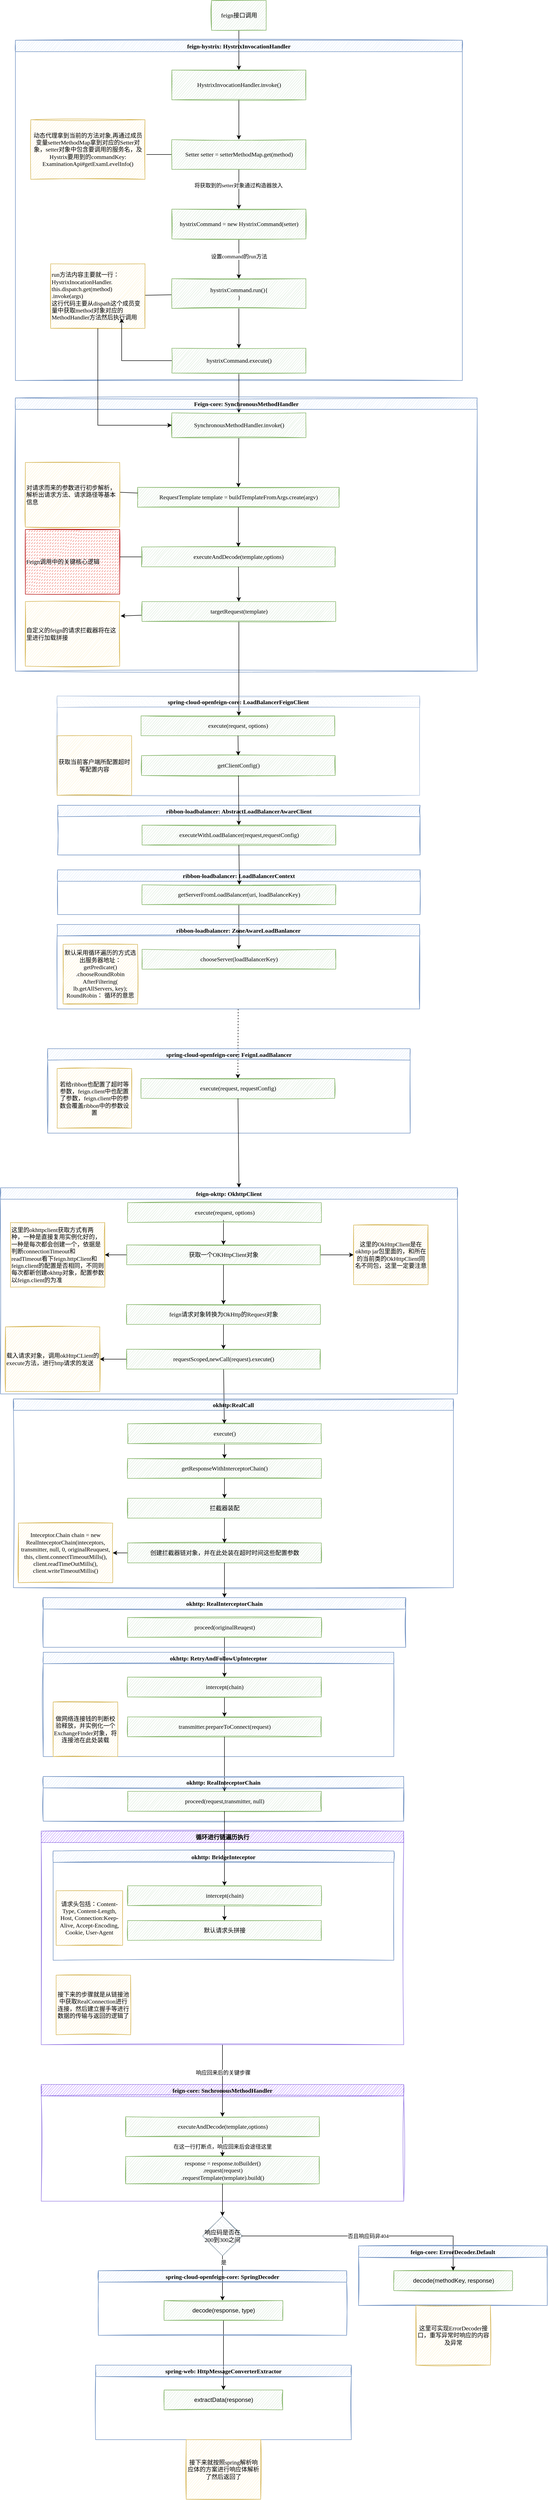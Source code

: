 <mxfile version="17.4.6" type="github">
  <diagram id="WoDHXoN576q5PnCg36Me" name="第 1 页">
    <mxGraphModel dx="1339" dy="604" grid="1" gridSize="10" guides="1" tooltips="1" connect="1" arrows="1" fold="1" page="0" pageScale="1" pageWidth="827" pageHeight="1169" background="none" math="0" shadow="0">
      <root>
        <mxCell id="0" />
        <mxCell id="1" parent="0" />
        <mxCell id="BNzz6FFe_rrqk4d4cfUV-41" value="" style="edgeStyle=none;rounded=0;orthogonalLoop=1;jettySize=auto;html=1;fontFamily=Comic Sans MS;startArrow=none;startFill=0;endArrow=classic;endFill=1;" edge="1" parent="1" source="0K7TBATuOPwZqWg2V9cS-1" target="BNzz6FFe_rrqk4d4cfUV-2">
          <mxGeometry relative="1" as="geometry" />
        </mxCell>
        <mxCell id="0K7TBATuOPwZqWg2V9cS-1" value="&lt;font face=&quot;Comic Sans MS&quot;&gt;feign接口调用&lt;/font&gt;" style="html=1;sketch=1;fillColor=#d5e8d4;strokeColor=#82b366;" parent="1" vertex="1">
          <mxGeometry x="304" y="30" width="110" height="60" as="geometry" />
        </mxCell>
        <mxCell id="BNzz6FFe_rrqk4d4cfUV-11" value="" style="edgeStyle=orthogonalEdgeStyle;rounded=0;orthogonalLoop=1;jettySize=auto;html=1;fontFamily=Comic Sans MS;" edge="1" parent="1" source="BNzz6FFe_rrqk4d4cfUV-2" target="BNzz6FFe_rrqk4d4cfUV-10">
          <mxGeometry relative="1" as="geometry" />
        </mxCell>
        <mxCell id="BNzz6FFe_rrqk4d4cfUV-2" value="&lt;font face=&quot;Comic Sans MS&quot;&gt;HystrixInvocationHandler.invoke()&lt;/font&gt;" style="html=1;sketch=1;fillColor=#d5e8d4;strokeColor=#82b366;" vertex="1" parent="1">
          <mxGeometry x="224" y="170" width="270" height="60" as="geometry" />
        </mxCell>
        <mxCell id="BNzz6FFe_rrqk4d4cfUV-14" style="edgeStyle=orthogonalEdgeStyle;rounded=0;orthogonalLoop=1;jettySize=auto;html=1;exitX=0;exitY=0.5;exitDx=0;exitDy=0;entryX=1.013;entryY=0.583;entryDx=0;entryDy=0;entryPerimeter=0;fontFamily=Comic Sans MS;endArrow=none;endFill=0;" edge="1" parent="1" source="BNzz6FFe_rrqk4d4cfUV-10" target="BNzz6FFe_rrqk4d4cfUV-13">
          <mxGeometry relative="1" as="geometry" />
        </mxCell>
        <mxCell id="BNzz6FFe_rrqk4d4cfUV-16" value="" style="edgeStyle=orthogonalEdgeStyle;rounded=0;orthogonalLoop=1;jettySize=auto;html=1;fontFamily=Comic Sans MS;endArrow=classic;endFill=1;" edge="1" parent="1" source="BNzz6FFe_rrqk4d4cfUV-10" target="BNzz6FFe_rrqk4d4cfUV-15">
          <mxGeometry relative="1" as="geometry" />
        </mxCell>
        <mxCell id="BNzz6FFe_rrqk4d4cfUV-17" value="将获取到的setter对象通过构造器放入" style="edgeLabel;html=1;align=center;verticalAlign=middle;resizable=0;points=[];fontFamily=Comic Sans MS;" vertex="1" connectable="0" parent="BNzz6FFe_rrqk4d4cfUV-16">
          <mxGeometry x="-0.2" y="-1" relative="1" as="geometry">
            <mxPoint as="offset" />
          </mxGeometry>
        </mxCell>
        <mxCell id="BNzz6FFe_rrqk4d4cfUV-10" value="&lt;font face=&quot;Comic Sans MS&quot;&gt;Setter setter = setterMethodMap.get(method)&lt;/font&gt;" style="html=1;sketch=1;fillColor=#d5e8d4;strokeColor=#82b366;" vertex="1" parent="1">
          <mxGeometry x="224" y="310" width="270" height="60" as="geometry" />
        </mxCell>
        <mxCell id="BNzz6FFe_rrqk4d4cfUV-13" value="动态代理拿到当前的方法对象,再通过成员变量setterMethodMap拿到对应的Setter对象，setter对象中包含要调用的服务名，及Hystrix要用到的commandKey: ExaminationApi#getExamLevelInfo()" style="shape=note;whiteSpace=wrap;html=1;backgroundOutline=1;darkOpacity=0.05;fontFamily=Comic Sans MS;size=0;sketch=1;fillColor=#fff2cc;strokeColor=#d6b656;" vertex="1" parent="1">
          <mxGeometry x="-60" y="270" width="230" height="120" as="geometry" />
        </mxCell>
        <mxCell id="BNzz6FFe_rrqk4d4cfUV-19" value="" style="edgeStyle=orthogonalEdgeStyle;rounded=0;orthogonalLoop=1;jettySize=auto;html=1;fontFamily=Comic Sans MS;endArrow=classic;endFill=1;" edge="1" parent="1" source="BNzz6FFe_rrqk4d4cfUV-15" target="BNzz6FFe_rrqk4d4cfUV-18">
          <mxGeometry relative="1" as="geometry" />
        </mxCell>
        <mxCell id="BNzz6FFe_rrqk4d4cfUV-20" value="设置command的run方法" style="edgeLabel;html=1;align=center;verticalAlign=middle;resizable=0;points=[];fontFamily=Comic Sans MS;" vertex="1" connectable="0" parent="BNzz6FFe_rrqk4d4cfUV-19">
          <mxGeometry x="-0.125" relative="1" as="geometry">
            <mxPoint as="offset" />
          </mxGeometry>
        </mxCell>
        <mxCell id="BNzz6FFe_rrqk4d4cfUV-15" value="&lt;font face=&quot;Comic Sans MS&quot;&gt;hystrixCommand = new HystrixCommand(setter)&lt;/font&gt;" style="html=1;sketch=1;fillColor=#d5e8d4;strokeColor=#82b366;" vertex="1" parent="1">
          <mxGeometry x="224" y="450" width="270" height="60" as="geometry" />
        </mxCell>
        <mxCell id="BNzz6FFe_rrqk4d4cfUV-28" value="" style="edgeStyle=none;rounded=0;orthogonalLoop=1;jettySize=auto;html=1;fontFamily=Comic Sans MS;endArrow=none;endFill=0;" edge="1" parent="1" source="BNzz6FFe_rrqk4d4cfUV-18" target="BNzz6FFe_rrqk4d4cfUV-23">
          <mxGeometry relative="1" as="geometry" />
        </mxCell>
        <mxCell id="BNzz6FFe_rrqk4d4cfUV-30" value="" style="edgeStyle=none;rounded=0;orthogonalLoop=1;jettySize=auto;html=1;fontFamily=Comic Sans MS;endArrow=none;endFill=0;" edge="1" parent="1" source="BNzz6FFe_rrqk4d4cfUV-18" target="BNzz6FFe_rrqk4d4cfUV-29">
          <mxGeometry relative="1" as="geometry" />
        </mxCell>
        <mxCell id="BNzz6FFe_rrqk4d4cfUV-18" value="&lt;font face=&quot;Comic Sans MS&quot;&gt;hystrixCommand.run(){&lt;br&gt;}&lt;/font&gt;" style="html=1;sketch=1;fillColor=#d5e8d4;strokeColor=#82b366;" vertex="1" parent="1">
          <mxGeometry x="224" y="590" width="270" height="60" as="geometry" />
        </mxCell>
        <mxCell id="BNzz6FFe_rrqk4d4cfUV-21" value="feign-hystrix: HystrixInvocationHandler" style="swimlane;sketch=1;fontFamily=Comic Sans MS;fillColor=#dae8fc;strokeColor=#6c8ebf;" vertex="1" parent="1">
          <mxGeometry x="-91" y="110" width="900" height="685" as="geometry" />
        </mxCell>
        <mxCell id="BNzz6FFe_rrqk4d4cfUV-23" value="&lt;div&gt;&lt;span&gt;run方法内容主要就一行：&lt;/span&gt;&lt;/div&gt;&lt;div&gt;&lt;span&gt;HystrixInocationHandler.&lt;/span&gt;&lt;/div&gt;&lt;div&gt;&lt;span&gt;this.dispatch.get(method)&lt;/span&gt;&lt;/div&gt;&lt;div&gt;&lt;span&gt;.invoke(args)&lt;br&gt;这行代码主要从dispath这个成员变量中获取method对象对应的MethodHandler方法然后执行调用&lt;/span&gt;&lt;/div&gt;" style="shape=note;whiteSpace=wrap;html=1;backgroundOutline=1;darkOpacity=0.05;fontFamily=Comic Sans MS;size=0;sketch=1;fillColor=#fff2cc;strokeColor=#d6b656;align=left;" vertex="1" parent="BNzz6FFe_rrqk4d4cfUV-21">
          <mxGeometry x="71" y="450" width="190" height="130" as="geometry" />
        </mxCell>
        <mxCell id="BNzz6FFe_rrqk4d4cfUV-32" value="" style="edgeStyle=none;rounded=0;orthogonalLoop=1;jettySize=auto;html=1;fontFamily=Comic Sans MS;endArrow=classic;endFill=1;" edge="1" parent="1" source="BNzz6FFe_rrqk4d4cfUV-29" target="BNzz6FFe_rrqk4d4cfUV-31">
          <mxGeometry relative="1" as="geometry" />
        </mxCell>
        <mxCell id="BNzz6FFe_rrqk4d4cfUV-39" value="" style="edgeStyle=none;rounded=0;orthogonalLoop=1;jettySize=auto;html=1;fontFamily=Comic Sans MS;endArrow=none;endFill=0;startArrow=classic;startFill=1;" edge="1" parent="1" source="BNzz6FFe_rrqk4d4cfUV-29" target="BNzz6FFe_rrqk4d4cfUV-18">
          <mxGeometry relative="1" as="geometry" />
        </mxCell>
        <mxCell id="BNzz6FFe_rrqk4d4cfUV-44" style="edgeStyle=none;rounded=0;orthogonalLoop=1;jettySize=auto;html=1;fontFamily=Comic Sans MS;startArrow=none;startFill=0;endArrow=classic;endFill=1;" edge="1" parent="1" source="BNzz6FFe_rrqk4d4cfUV-29">
          <mxGeometry relative="1" as="geometry">
            <mxPoint x="123" y="670" as="targetPoint" />
            <Array as="points">
              <mxPoint x="123" y="755" />
            </Array>
          </mxGeometry>
        </mxCell>
        <mxCell id="BNzz6FFe_rrqk4d4cfUV-29" value="&lt;font face=&quot;Comic Sans MS&quot;&gt;hystrixCommand.execute()&lt;/font&gt;" style="html=1;sketch=1;fillColor=#d5e8d4;strokeColor=#82b366;" vertex="1" parent="1">
          <mxGeometry x="224" y="730" width="270" height="50" as="geometry" />
        </mxCell>
        <mxCell id="BNzz6FFe_rrqk4d4cfUV-46" value="" style="edgeStyle=none;rounded=0;orthogonalLoop=1;jettySize=auto;html=1;fontFamily=Comic Sans MS;startArrow=none;startFill=0;endArrow=classic;endFill=1;" edge="1" parent="1" source="BNzz6FFe_rrqk4d4cfUV-31" target="BNzz6FFe_rrqk4d4cfUV-45">
          <mxGeometry relative="1" as="geometry" />
        </mxCell>
        <mxCell id="BNzz6FFe_rrqk4d4cfUV-31" value="&lt;font face=&quot;Comic Sans MS&quot;&gt;SynchronousMethodHandler.invoke()&lt;/font&gt;" style="html=1;sketch=1;fillColor=#d5e8d4;strokeColor=#82b366;" vertex="1" parent="1">
          <mxGeometry x="224" y="860" width="270" height="50" as="geometry" />
        </mxCell>
        <mxCell id="BNzz6FFe_rrqk4d4cfUV-38" value="Feign-core: SynchronousMethodHandler" style="swimlane;sketch=1;fontFamily=Comic Sans MS;fillColor=#dae8fc;strokeColor=#6c8ebf;" vertex="1" parent="1">
          <mxGeometry x="-91" y="830" width="930" height="550" as="geometry" />
        </mxCell>
        <mxCell id="BNzz6FFe_rrqk4d4cfUV-45" value="&lt;font face=&quot;Comic Sans MS&quot;&gt;RequestTemplate template = buildTemplateFromArgs.create(argv)&lt;/font&gt;" style="html=1;sketch=1;fillColor=#d5e8d4;strokeColor=#82b366;" vertex="1" parent="BNzz6FFe_rrqk4d4cfUV-38">
          <mxGeometry x="246" y="180" width="406" height="40" as="geometry" />
        </mxCell>
        <mxCell id="BNzz6FFe_rrqk4d4cfUV-48" value="对请求而来的参数进行初步解析，解析出请求方法、请求路径等基本信息" style="shape=note;whiteSpace=wrap;html=1;backgroundOutline=1;darkOpacity=0.05;fontFamily=Comic Sans MS;size=0;sketch=1;fillColor=#fff2cc;strokeColor=#d6b656;align=left;" vertex="1" parent="BNzz6FFe_rrqk4d4cfUV-38">
          <mxGeometry x="20" y="130" width="190" height="130" as="geometry" />
        </mxCell>
        <mxCell id="BNzz6FFe_rrqk4d4cfUV-51" value="&lt;font color=&quot;#000000&quot;&gt;Feign调用中的关键核心逻辑&lt;/font&gt;" style="shape=note;whiteSpace=wrap;html=1;backgroundOutline=1;darkOpacity=0.05;fontFamily=Comic Sans MS;size=0;sketch=1;fillColor=#e51400;strokeColor=#B20000;align=left;fontColor=#ffffff;gradientColor=none;fillStyle=dashed;" vertex="1" parent="BNzz6FFe_rrqk4d4cfUV-38">
          <mxGeometry x="20" y="265" width="190" height="130" as="geometry" />
        </mxCell>
        <mxCell id="BNzz6FFe_rrqk4d4cfUV-52" style="edgeStyle=none;rounded=0;orthogonalLoop=1;jettySize=auto;html=1;fontFamily=Comic Sans MS;startArrow=none;startFill=0;endArrow=none;endFill=0;" edge="1" parent="BNzz6FFe_rrqk4d4cfUV-38" source="BNzz6FFe_rrqk4d4cfUV-49">
          <mxGeometry relative="1" as="geometry">
            <mxPoint x="210" y="320" as="targetPoint" />
          </mxGeometry>
        </mxCell>
        <mxCell id="BNzz6FFe_rrqk4d4cfUV-49" value="&lt;font face=&quot;Comic Sans MS&quot;&gt;executeAndDecode(template,options)&lt;/font&gt;" style="html=1;sketch=1;fillColor=#d5e8d4;strokeColor=#82b366;" vertex="1" parent="BNzz6FFe_rrqk4d4cfUV-38">
          <mxGeometry x="254" y="300" width="390" height="40" as="geometry" />
        </mxCell>
        <mxCell id="BNzz6FFe_rrqk4d4cfUV-50" value="" style="edgeStyle=none;rounded=0;orthogonalLoop=1;jettySize=auto;html=1;fontFamily=Comic Sans MS;startArrow=none;startFill=0;endArrow=classic;endFill=1;" edge="1" parent="BNzz6FFe_rrqk4d4cfUV-38" source="BNzz6FFe_rrqk4d4cfUV-45" target="BNzz6FFe_rrqk4d4cfUV-49">
          <mxGeometry relative="1" as="geometry" />
        </mxCell>
        <mxCell id="BNzz6FFe_rrqk4d4cfUV-55" value="自定义的feign的请求拦截器将在这里进行加载拼接" style="shape=note;whiteSpace=wrap;html=1;backgroundOutline=1;darkOpacity=0.05;fontFamily=Comic Sans MS;size=0;sketch=1;fillColor=#fff2cc;strokeColor=#d6b656;align=left;" vertex="1" parent="BNzz6FFe_rrqk4d4cfUV-38">
          <mxGeometry x="20" y="410" width="190" height="130" as="geometry" />
        </mxCell>
        <mxCell id="BNzz6FFe_rrqk4d4cfUV-43" style="edgeStyle=none;rounded=0;orthogonalLoop=1;jettySize=auto;html=1;fontFamily=Comic Sans MS;startArrow=none;startFill=0;endArrow=classic;endFill=1;entryX=0;entryY=0.5;entryDx=0;entryDy=0;exitX=0.5;exitY=1;exitDx=0;exitDy=0;exitPerimeter=0;" edge="1" parent="1" source="BNzz6FFe_rrqk4d4cfUV-23" target="BNzz6FFe_rrqk4d4cfUV-31">
          <mxGeometry relative="1" as="geometry">
            <mxPoint x="70" y="900" as="targetPoint" />
            <mxPoint x="75" y="715" as="sourcePoint" />
            <Array as="points">
              <mxPoint x="75" y="885" />
            </Array>
          </mxGeometry>
        </mxCell>
        <mxCell id="BNzz6FFe_rrqk4d4cfUV-47" style="edgeStyle=none;rounded=0;orthogonalLoop=1;jettySize=auto;html=1;fontFamily=Comic Sans MS;startArrow=none;startFill=0;endArrow=none;endFill=0;" edge="1" parent="1" source="BNzz6FFe_rrqk4d4cfUV-45">
          <mxGeometry relative="1" as="geometry">
            <mxPoint x="120" y="1020" as="targetPoint" />
          </mxGeometry>
        </mxCell>
        <mxCell id="BNzz6FFe_rrqk4d4cfUV-56" style="edgeStyle=none;rounded=0;orthogonalLoop=1;jettySize=auto;html=1;entryX=1.011;entryY=0.223;entryDx=0;entryDy=0;entryPerimeter=0;fontFamily=Comic Sans MS;fontColor=#000000;startArrow=none;startFill=0;endArrow=classic;endFill=1;" edge="1" parent="1" source="BNzz6FFe_rrqk4d4cfUV-53" target="BNzz6FFe_rrqk4d4cfUV-55">
          <mxGeometry relative="1" as="geometry" />
        </mxCell>
        <mxCell id="BNzz6FFe_rrqk4d4cfUV-106" style="edgeStyle=none;rounded=0;orthogonalLoop=1;jettySize=auto;html=1;fontFamily=Comic Sans MS;fontColor=#000000;startArrow=none;startFill=0;endArrow=classic;endFill=1;" edge="1" parent="1" source="BNzz6FFe_rrqk4d4cfUV-53">
          <mxGeometry relative="1" as="geometry">
            <mxPoint x="359" y="1470" as="targetPoint" />
          </mxGeometry>
        </mxCell>
        <mxCell id="BNzz6FFe_rrqk4d4cfUV-53" value="&lt;font face=&quot;Comic Sans MS&quot;&gt;targetRequest(template)&lt;/font&gt;" style="html=1;sketch=1;fillColor=#d5e8d4;strokeColor=#82b366;" vertex="1" parent="1">
          <mxGeometry x="164" y="1240" width="390" height="40" as="geometry" />
        </mxCell>
        <mxCell id="BNzz6FFe_rrqk4d4cfUV-54" value="" style="edgeStyle=none;rounded=0;orthogonalLoop=1;jettySize=auto;html=1;fontFamily=Comic Sans MS;fontColor=#000000;startArrow=none;startFill=0;endArrow=classic;endFill=1;" edge="1" parent="1" source="BNzz6FFe_rrqk4d4cfUV-49" target="BNzz6FFe_rrqk4d4cfUV-53">
          <mxGeometry relative="1" as="geometry" />
        </mxCell>
        <mxCell id="BNzz6FFe_rrqk4d4cfUV-73" value="" style="edgeStyle=none;rounded=0;orthogonalLoop=1;jettySize=auto;html=1;fontFamily=Comic Sans MS;fontColor=#000000;startArrow=none;startFill=0;endArrow=classic;endFill=1;" edge="1" parent="1" source="BNzz6FFe_rrqk4d4cfUV-69" target="BNzz6FFe_rrqk4d4cfUV-72">
          <mxGeometry relative="1" as="geometry" />
        </mxCell>
        <mxCell id="BNzz6FFe_rrqk4d4cfUV-69" value="&lt;font face=&quot;Comic Sans MS&quot;&gt;execute()&lt;/font&gt;" style="html=1;sketch=1;fillColor=#d5e8d4;strokeColor=#82b366;" vertex="1" parent="1">
          <mxGeometry x="135" y="2895" width="390" height="40" as="geometry" />
        </mxCell>
        <mxCell id="BNzz6FFe_rrqk4d4cfUV-70" value="" style="edgeStyle=none;rounded=0;orthogonalLoop=1;jettySize=auto;html=1;fontFamily=Comic Sans MS;fontColor=#000000;startArrow=none;startFill=0;endArrow=classic;endFill=1;" edge="1" parent="1" source="BNzz6FFe_rrqk4d4cfUV-65" target="BNzz6FFe_rrqk4d4cfUV-69">
          <mxGeometry relative="1" as="geometry" />
        </mxCell>
        <mxCell id="BNzz6FFe_rrqk4d4cfUV-71" value="okhttp:RealCall" style="swimlane;sketch=1;fontFamily=Comic Sans MS;fillColor=#dae8fc;strokeColor=#6c8ebf;" vertex="1" parent="1">
          <mxGeometry x="-95" y="2845" width="886" height="380" as="geometry" />
        </mxCell>
        <mxCell id="BNzz6FFe_rrqk4d4cfUV-72" value="&lt;font face=&quot;Comic Sans MS&quot;&gt;getResponseWithInterceptorChain()&lt;/font&gt;" style="html=1;sketch=1;fillColor=#d5e8d4;strokeColor=#82b366;" vertex="1" parent="BNzz6FFe_rrqk4d4cfUV-71">
          <mxGeometry x="230" y="120" width="390" height="40" as="geometry" />
        </mxCell>
        <mxCell id="BNzz6FFe_rrqk4d4cfUV-74" value="&lt;font face=&quot;Comic Sans MS&quot;&gt;拦截器装配&lt;/font&gt;" style="html=1;sketch=1;fillColor=#d5e8d4;strokeColor=#82b366;" vertex="1" parent="BNzz6FFe_rrqk4d4cfUV-71">
          <mxGeometry x="230" y="200" width="390" height="40" as="geometry" />
        </mxCell>
        <mxCell id="BNzz6FFe_rrqk4d4cfUV-75" value="" style="edgeStyle=none;rounded=0;orthogonalLoop=1;jettySize=auto;html=1;fontFamily=Comic Sans MS;fontColor=#000000;startArrow=none;startFill=0;endArrow=classic;endFill=1;" edge="1" parent="BNzz6FFe_rrqk4d4cfUV-71" source="BNzz6FFe_rrqk4d4cfUV-72" target="BNzz6FFe_rrqk4d4cfUV-74">
          <mxGeometry relative="1" as="geometry" />
        </mxCell>
        <mxCell id="BNzz6FFe_rrqk4d4cfUV-79" style="edgeStyle=none;rounded=0;orthogonalLoop=1;jettySize=auto;html=1;fontFamily=Comic Sans MS;fontColor=#000000;startArrow=none;startFill=0;endArrow=classic;endFill=1;" edge="1" parent="BNzz6FFe_rrqk4d4cfUV-71" source="BNzz6FFe_rrqk4d4cfUV-76" target="BNzz6FFe_rrqk4d4cfUV-78">
          <mxGeometry relative="1" as="geometry" />
        </mxCell>
        <mxCell id="BNzz6FFe_rrqk4d4cfUV-76" value="&lt;font face=&quot;Comic Sans MS&quot;&gt;创建拦截器链对象，并在此处装在超时时间这些配置参数&lt;/font&gt;" style="html=1;sketch=1;fillColor=#d5e8d4;strokeColor=#82b366;" vertex="1" parent="BNzz6FFe_rrqk4d4cfUV-71">
          <mxGeometry x="230" y="290" width="390" height="40" as="geometry" />
        </mxCell>
        <mxCell id="BNzz6FFe_rrqk4d4cfUV-77" value="" style="edgeStyle=none;rounded=0;orthogonalLoop=1;jettySize=auto;html=1;fontFamily=Comic Sans MS;fontColor=#000000;startArrow=none;startFill=0;endArrow=classic;endFill=1;" edge="1" parent="BNzz6FFe_rrqk4d4cfUV-71" source="BNzz6FFe_rrqk4d4cfUV-74" target="BNzz6FFe_rrqk4d4cfUV-76">
          <mxGeometry relative="1" as="geometry" />
        </mxCell>
        <mxCell id="BNzz6FFe_rrqk4d4cfUV-78" value="Inteceptor.Chain chain = new RealInteceptorChain(inteceptors, transmitter, null, 0, originalReuquest, this, client.connectTimeoutMills(), client.readTimeOutMills(), client.writeTimeoutMillis()" style="shape=note;whiteSpace=wrap;html=1;backgroundOutline=1;darkOpacity=0.05;fontFamily=Comic Sans MS;size=0;sketch=1;fillColor=#fff2cc;strokeColor=#d6b656;" vertex="1" parent="BNzz6FFe_rrqk4d4cfUV-71">
          <mxGeometry x="10" y="250" width="190" height="120" as="geometry" />
        </mxCell>
        <mxCell id="BNzz6FFe_rrqk4d4cfUV-87" value="" style="edgeStyle=none;rounded=0;orthogonalLoop=1;jettySize=auto;html=1;fontFamily=Comic Sans MS;fontColor=#000000;startArrow=none;startFill=0;endArrow=classic;endFill=1;" edge="1" parent="1" source="BNzz6FFe_rrqk4d4cfUV-82" target="BNzz6FFe_rrqk4d4cfUV-86">
          <mxGeometry relative="1" as="geometry" />
        </mxCell>
        <mxCell id="BNzz6FFe_rrqk4d4cfUV-82" value="&lt;font face=&quot;Comic Sans MS&quot;&gt;proceed(originalReuqest)&lt;/font&gt;" style="html=1;sketch=1;fillColor=#d5e8d4;strokeColor=#82b366;" vertex="1" parent="1">
          <mxGeometry x="135" y="3285" width="390" height="40" as="geometry" />
        </mxCell>
        <mxCell id="BNzz6FFe_rrqk4d4cfUV-84" value="okhttp: RealInterceptorChain" style="swimlane;sketch=1;fontFamily=Comic Sans MS;fillColor=#dae8fc;strokeColor=#6c8ebf;" vertex="1" parent="1">
          <mxGeometry x="-35" y="3245" width="730" height="100" as="geometry" />
        </mxCell>
        <mxCell id="BNzz6FFe_rrqk4d4cfUV-88" value="okhttp: RetryAndFollowUpInteceptor" style="swimlane;sketch=1;fontFamily=Comic Sans MS;fillColor=#dae8fc;strokeColor=#6c8ebf;" vertex="1" parent="1">
          <mxGeometry x="-35" y="3355" width="706" height="210" as="geometry" />
        </mxCell>
        <mxCell id="BNzz6FFe_rrqk4d4cfUV-89" value="&lt;font face=&quot;Comic Sans MS&quot;&gt;transmitter.prepareToConnect(request)&lt;/font&gt;" style="html=1;sketch=1;fillColor=#d5e8d4;strokeColor=#82b366;" vertex="1" parent="BNzz6FFe_rrqk4d4cfUV-88">
          <mxGeometry x="170" y="130" width="390" height="40" as="geometry" />
        </mxCell>
        <mxCell id="BNzz6FFe_rrqk4d4cfUV-91" value="做网络连接钱的判断校验释放，并实例化一个ExchangeFinder对象，将连接池在此处装载" style="shape=note;whiteSpace=wrap;html=1;backgroundOutline=1;darkOpacity=0.05;fontFamily=Comic Sans MS;size=0;sketch=1;fillColor=#fff2cc;strokeColor=#d6b656;" vertex="1" parent="BNzz6FFe_rrqk4d4cfUV-88">
          <mxGeometry x="20" y="100" width="130" height="110" as="geometry" />
        </mxCell>
        <mxCell id="BNzz6FFe_rrqk4d4cfUV-92" value="&lt;font face=&quot;Comic Sans MS&quot;&gt;proceed(request,transmitter, null)&lt;/font&gt;" style="html=1;sketch=1;fillColor=#d5e8d4;strokeColor=#82b366;" vertex="1" parent="BNzz6FFe_rrqk4d4cfUV-88">
          <mxGeometry x="170" y="280" width="390" height="40" as="geometry" />
        </mxCell>
        <mxCell id="BNzz6FFe_rrqk4d4cfUV-93" value="" style="edgeStyle=none;rounded=0;orthogonalLoop=1;jettySize=auto;html=1;fontFamily=Comic Sans MS;fontColor=#000000;startArrow=none;startFill=0;endArrow=classic;endFill=1;" edge="1" parent="BNzz6FFe_rrqk4d4cfUV-88" source="BNzz6FFe_rrqk4d4cfUV-89" target="BNzz6FFe_rrqk4d4cfUV-92">
          <mxGeometry relative="1" as="geometry" />
        </mxCell>
        <mxCell id="BNzz6FFe_rrqk4d4cfUV-90" value="" style="edgeStyle=none;rounded=0;orthogonalLoop=1;jettySize=auto;html=1;fontFamily=Comic Sans MS;fontColor=#000000;startArrow=none;startFill=0;endArrow=classic;endFill=1;" edge="1" parent="1" source="BNzz6FFe_rrqk4d4cfUV-86" target="BNzz6FFe_rrqk4d4cfUV-89">
          <mxGeometry relative="1" as="geometry" />
        </mxCell>
        <mxCell id="BNzz6FFe_rrqk4d4cfUV-86" value="&lt;font face=&quot;Comic Sans MS&quot;&gt;intercept(chain)&lt;/font&gt;" style="html=1;sketch=1;fillColor=#d5e8d4;strokeColor=#82b366;" vertex="1" parent="1">
          <mxGeometry x="135" y="3405" width="390" height="40" as="geometry" />
        </mxCell>
        <mxCell id="BNzz6FFe_rrqk4d4cfUV-94" value="okhttp: RealInteceptorChain" style="swimlane;sketch=1;fontFamily=Comic Sans MS;fillColor=#dae8fc;strokeColor=#6c8ebf;" vertex="1" parent="1">
          <mxGeometry x="-35" y="3605" width="726" height="90" as="geometry" />
        </mxCell>
        <mxCell id="BNzz6FFe_rrqk4d4cfUV-96" value="" style="edgeStyle=none;rounded=0;orthogonalLoop=1;jettySize=auto;html=1;fontFamily=Comic Sans MS;fontColor=#000000;startArrow=none;startFill=0;endArrow=classic;endFill=1;" edge="1" parent="1" source="BNzz6FFe_rrqk4d4cfUV-92" target="BNzz6FFe_rrqk4d4cfUV-95">
          <mxGeometry relative="1" as="geometry" />
        </mxCell>
        <mxCell id="BNzz6FFe_rrqk4d4cfUV-97" value="okhttp: BridgeInteceptor" style="swimlane;sketch=1;fontFamily=Comic Sans MS;fillColor=#dae8fc;strokeColor=#6c8ebf;" vertex="1" parent="1">
          <mxGeometry x="-15" y="3755" width="686" height="220" as="geometry" />
        </mxCell>
        <mxCell id="BNzz6FFe_rrqk4d4cfUV-98" value="&lt;font face=&quot;Comic Sans MS&quot;&gt;默认请求头拼接&lt;/font&gt;" style="html=1;sketch=1;fillColor=#d5e8d4;strokeColor=#82b366;" vertex="1" parent="BNzz6FFe_rrqk4d4cfUV-97">
          <mxGeometry x="150" y="140" width="390" height="40" as="geometry" />
        </mxCell>
        <mxCell id="BNzz6FFe_rrqk4d4cfUV-100" value="请求头包括：Content-Type, Content-Length, Host, Connection:Keep-Alive, Accept-Encoding, Cookie, User-Agent" style="shape=note;whiteSpace=wrap;html=1;backgroundOutline=1;darkOpacity=0.05;fontFamily=Comic Sans MS;size=0;sketch=1;fillColor=#fff2cc;strokeColor=#d6b656;" vertex="1" parent="BNzz6FFe_rrqk4d4cfUV-97">
          <mxGeometry x="6" y="80" width="134" height="110" as="geometry" />
        </mxCell>
        <mxCell id="BNzz6FFe_rrqk4d4cfUV-95" value="&lt;font face=&quot;Comic Sans MS&quot;&gt;intercept(chain)&lt;/font&gt;" style="html=1;sketch=1;fillColor=#d5e8d4;strokeColor=#82b366;" vertex="1" parent="BNzz6FFe_rrqk4d4cfUV-97">
          <mxGeometry x="150" y="70" width="390" height="40" as="geometry" />
        </mxCell>
        <mxCell id="BNzz6FFe_rrqk4d4cfUV-99" value="" style="edgeStyle=none;rounded=0;orthogonalLoop=1;jettySize=auto;html=1;fontFamily=Comic Sans MS;fontColor=#000000;startArrow=none;startFill=0;endArrow=classic;endFill=1;" edge="1" parent="BNzz6FFe_rrqk4d4cfUV-97" source="BNzz6FFe_rrqk4d4cfUV-95" target="BNzz6FFe_rrqk4d4cfUV-98">
          <mxGeometry relative="1" as="geometry" />
        </mxCell>
        <mxCell id="BNzz6FFe_rrqk4d4cfUV-134" value="" style="edgeStyle=none;rounded=0;orthogonalLoop=1;jettySize=auto;html=1;fontFamily=Comic Sans MS;fontColor=#000000;startArrow=none;startFill=0;endArrow=classic;endFill=1;entryX=0.5;entryY=0;entryDx=0;entryDy=0;" edge="1" parent="1" source="BNzz6FFe_rrqk4d4cfUV-101" target="BNzz6FFe_rrqk4d4cfUV-136">
          <mxGeometry relative="1" as="geometry" />
        </mxCell>
        <mxCell id="BNzz6FFe_rrqk4d4cfUV-135" value="响应回来后的关键步骤" style="edgeLabel;html=1;align=center;verticalAlign=middle;resizable=0;points=[];fontFamily=Comic Sans MS;fontColor=#000000;" vertex="1" connectable="0" parent="BNzz6FFe_rrqk4d4cfUV-134">
          <mxGeometry x="-0.237" y="1" relative="1" as="geometry">
            <mxPoint as="offset" />
          </mxGeometry>
        </mxCell>
        <mxCell id="BNzz6FFe_rrqk4d4cfUV-101" value="循环进行链遍历执行" style="swimlane;sketch=1;fontFamily=Comic Sans MS;fillColor=#6a00ff;strokeColor=#3700CC;fontColor=#000000;opacity=50;" vertex="1" parent="1">
          <mxGeometry x="-39" y="3715" width="730" height="430" as="geometry" />
        </mxCell>
        <mxCell id="BNzz6FFe_rrqk4d4cfUV-102" value="接下来的步骤就是从链接池中获取RealConnection进行连接，然后建立握手等进行数据的传输与返回的逻辑了" style="shape=note;whiteSpace=wrap;html=1;backgroundOutline=1;darkOpacity=0.05;fontFamily=Comic Sans MS;size=0;sketch=1;fillColor=#fff2cc;strokeColor=#d6b656;" vertex="1" parent="BNzz6FFe_rrqk4d4cfUV-101">
          <mxGeometry x="30" y="290" width="150" height="120" as="geometry" />
        </mxCell>
        <mxCell id="BNzz6FFe_rrqk4d4cfUV-104" style="edgeStyle=none;rounded=0;orthogonalLoop=1;jettySize=auto;html=1;exitX=0.5;exitY=1;exitDx=0;exitDy=0;entryX=0.5;entryY=0;entryDx=0;entryDy=0;fontFamily=Comic Sans MS;fontColor=#000000;startArrow=none;startFill=0;endArrow=classic;endFill=1;" edge="1" parent="1" source="BNzz6FFe_rrqk4d4cfUV-76" target="BNzz6FFe_rrqk4d4cfUV-84">
          <mxGeometry relative="1" as="geometry" />
        </mxCell>
        <mxCell id="BNzz6FFe_rrqk4d4cfUV-62" style="edgeStyle=none;rounded=0;orthogonalLoop=1;jettySize=auto;html=1;entryX=0;entryY=0;entryDx=190;entryDy=65;entryPerimeter=0;fontFamily=Comic Sans MS;fontColor=#000000;startArrow=none;startFill=0;endArrow=classic;endFill=1;" edge="1" parent="1" source="BNzz6FFe_rrqk4d4cfUV-59" target="BNzz6FFe_rrqk4d4cfUV-61">
          <mxGeometry relative="1" as="geometry" />
        </mxCell>
        <mxCell id="BNzz6FFe_rrqk4d4cfUV-131" style="edgeStyle=none;rounded=0;orthogonalLoop=1;jettySize=auto;html=1;exitX=1;exitY=0.5;exitDx=0;exitDy=0;entryX=0;entryY=0.5;entryDx=0;entryDy=0;entryPerimeter=0;fontFamily=Comic Sans MS;fontColor=#000000;startArrow=none;startFill=0;endArrow=classic;endFill=1;" edge="1" parent="1" source="BNzz6FFe_rrqk4d4cfUV-59" target="BNzz6FFe_rrqk4d4cfUV-130">
          <mxGeometry relative="1" as="geometry" />
        </mxCell>
        <mxCell id="BNzz6FFe_rrqk4d4cfUV-59" value="&lt;font face=&quot;Comic Sans MS&quot;&gt;获取一个OKHttpClient对象&lt;/font&gt;" style="html=1;sketch=1;fillColor=#d5e8d4;strokeColor=#82b366;" vertex="1" parent="1">
          <mxGeometry x="133" y="2535" width="390" height="40" as="geometry" />
        </mxCell>
        <mxCell id="BNzz6FFe_rrqk4d4cfUV-60" value="" style="edgeStyle=none;rounded=0;orthogonalLoop=1;jettySize=auto;html=1;fontFamily=Comic Sans MS;fontColor=#000000;startArrow=none;startFill=0;endArrow=classic;endFill=1;" edge="1" parent="1" target="BNzz6FFe_rrqk4d4cfUV-59">
          <mxGeometry relative="1" as="geometry">
            <mxPoint x="328" y="2485" as="sourcePoint" />
          </mxGeometry>
        </mxCell>
        <mxCell id="BNzz6FFe_rrqk4d4cfUV-61" value="这里的okhttpclient获取方式有两种，一种是直接复用实例化好的，一种是每次都会创建一个，依据是判断connectionTimeout和readTimeout看下feign.httpClient和feign.client的配置是否相同，不同则每次都新创建okhttp对象，配置参数以feign.client的为准" style="shape=note;whiteSpace=wrap;html=1;backgroundOutline=1;darkOpacity=0.05;fontFamily=Comic Sans MS;size=0;sketch=1;fillColor=#fff2cc;strokeColor=#d6b656;align=left;" vertex="1" parent="1">
          <mxGeometry x="-101" y="2490" width="190" height="130" as="geometry" />
        </mxCell>
        <mxCell id="BNzz6FFe_rrqk4d4cfUV-68" style="edgeStyle=none;rounded=0;orthogonalLoop=1;jettySize=auto;html=1;entryX=0;entryY=0;entryDx=190;entryDy=65;entryPerimeter=0;fontFamily=Comic Sans MS;fontColor=#000000;startArrow=none;startFill=0;endArrow=classic;endFill=1;" edge="1" parent="1" source="BNzz6FFe_rrqk4d4cfUV-65" target="BNzz6FFe_rrqk4d4cfUV-67">
          <mxGeometry relative="1" as="geometry" />
        </mxCell>
        <mxCell id="BNzz6FFe_rrqk4d4cfUV-65" value="&lt;font face=&quot;Comic Sans MS&quot;&gt;requestScoped,newCall(request).execute()&lt;/font&gt;" style="html=1;sketch=1;fillColor=#d5e8d4;strokeColor=#82b366;" vertex="1" parent="1">
          <mxGeometry x="133" y="2745" width="390" height="40" as="geometry" />
        </mxCell>
        <mxCell id="BNzz6FFe_rrqk4d4cfUV-67" value="载入请求对象，调用okHttpCLient的execute方法，进行http请求的发送" style="shape=note;whiteSpace=wrap;html=1;backgroundOutline=1;darkOpacity=0.05;fontFamily=Comic Sans MS;size=0;sketch=1;fillColor=#fff2cc;strokeColor=#d6b656;align=left;" vertex="1" parent="1">
          <mxGeometry x="-111" y="2700" width="190" height="130" as="geometry" />
        </mxCell>
        <mxCell id="BNzz6FFe_rrqk4d4cfUV-66" value="" style="edgeStyle=none;rounded=0;orthogonalLoop=1;jettySize=auto;html=1;fontFamily=Comic Sans MS;fontColor=#000000;startArrow=none;startFill=0;endArrow=classic;endFill=1;" edge="1" parent="1" source="BNzz6FFe_rrqk4d4cfUV-63" target="BNzz6FFe_rrqk4d4cfUV-65">
          <mxGeometry relative="1" as="geometry" />
        </mxCell>
        <mxCell id="BNzz6FFe_rrqk4d4cfUV-63" value="&lt;font face=&quot;Comic Sans MS&quot;&gt;feign请求对象转换为OkHttp的Request对象&lt;/font&gt;" style="html=1;sketch=1;fillColor=#d5e8d4;strokeColor=#82b366;" vertex="1" parent="1">
          <mxGeometry x="133" y="2655" width="390" height="40" as="geometry" />
        </mxCell>
        <mxCell id="BNzz6FFe_rrqk4d4cfUV-64" value="" style="edgeStyle=none;rounded=0;orthogonalLoop=1;jettySize=auto;html=1;fontFamily=Comic Sans MS;fontColor=#000000;startArrow=none;startFill=0;endArrow=classic;endFill=1;" edge="1" parent="1" source="BNzz6FFe_rrqk4d4cfUV-59" target="BNzz6FFe_rrqk4d4cfUV-63">
          <mxGeometry relative="1" as="geometry" />
        </mxCell>
        <mxCell id="BNzz6FFe_rrqk4d4cfUV-105" value="spring-cloud-openfeign-core: LoadBalancerFeignClient" style="swimlane;sketch=1;fontFamily=Comic Sans MS;fillColor=#dae8fc;strokeColor=#6c8ebf;fillStyle=dashed;fontColor=#000000;opacity=50;" vertex="1" parent="1">
          <mxGeometry x="-7" y="1430" width="730" height="200" as="geometry" />
        </mxCell>
        <mxCell id="BNzz6FFe_rrqk4d4cfUV-107" value="&lt;font face=&quot;Comic Sans MS&quot;&gt;execute(request, options)&lt;/font&gt;" style="html=1;sketch=1;fillColor=#d5e8d4;strokeColor=#82b366;" vertex="1" parent="BNzz6FFe_rrqk4d4cfUV-105">
          <mxGeometry x="169" y="40" width="390" height="40" as="geometry" />
        </mxCell>
        <mxCell id="BNzz6FFe_rrqk4d4cfUV-110" value="获取当前客户端所配置超时等配置内容" style="shape=note;whiteSpace=wrap;html=1;backgroundOutline=1;darkOpacity=0.05;fontFamily=Comic Sans MS;size=0;sketch=1;fillColor=#fff2cc;strokeColor=#d6b656;" vertex="1" parent="BNzz6FFe_rrqk4d4cfUV-105">
          <mxGeometry y="80" width="150" height="120" as="geometry" />
        </mxCell>
        <mxCell id="BNzz6FFe_rrqk4d4cfUV-108" value="&lt;font face=&quot;Comic Sans MS&quot;&gt;getClientConfig()&lt;/font&gt;" style="html=1;sketch=1;fillColor=#d5e8d4;strokeColor=#82b366;" vertex="1" parent="BNzz6FFe_rrqk4d4cfUV-105">
          <mxGeometry x="170" y="120" width="390" height="40" as="geometry" />
        </mxCell>
        <mxCell id="BNzz6FFe_rrqk4d4cfUV-109" value="" style="edgeStyle=none;rounded=0;orthogonalLoop=1;jettySize=auto;html=1;fontFamily=Comic Sans MS;fontColor=#000000;startArrow=none;startFill=0;endArrow=classic;endFill=1;" edge="1" parent="BNzz6FFe_rrqk4d4cfUV-105" source="BNzz6FFe_rrqk4d4cfUV-107" target="BNzz6FFe_rrqk4d4cfUV-108">
          <mxGeometry relative="1" as="geometry" />
        </mxCell>
        <mxCell id="BNzz6FFe_rrqk4d4cfUV-121" style="edgeStyle=none;rounded=0;orthogonalLoop=1;jettySize=auto;html=1;exitX=0.5;exitY=1;exitDx=0;exitDy=0;entryX=0.5;entryY=0;entryDx=0;entryDy=0;fontFamily=Comic Sans MS;fontColor=#000000;startArrow=none;startFill=0;endArrow=classic;endFill=1;" edge="1" parent="1" source="BNzz6FFe_rrqk4d4cfUV-111" target="BNzz6FFe_rrqk4d4cfUV-120">
          <mxGeometry relative="1" as="geometry" />
        </mxCell>
        <mxCell id="BNzz6FFe_rrqk4d4cfUV-111" value="&lt;font face=&quot;Comic Sans MS&quot;&gt;getServerFromLoadBalancer(uri, loadBalanceKey)&lt;/font&gt;" style="html=1;sketch=1;fillColor=#d5e8d4;strokeColor=#82b366;" vertex="1" parent="1">
          <mxGeometry x="164" y="1810" width="390" height="40" as="geometry" />
        </mxCell>
        <mxCell id="BNzz6FFe_rrqk4d4cfUV-113" value="ribbon-loadbalancer: LoadBalancerContext" style="swimlane;sketch=1;fontFamily=Comic Sans MS;fillColor=#dae8fc;strokeColor=#6c8ebf;" vertex="1" parent="1">
          <mxGeometry x="-6" y="1780" width="730" height="90" as="geometry" />
        </mxCell>
        <mxCell id="BNzz6FFe_rrqk4d4cfUV-114" value="ribbon-loadbalancer: AbstractLoadBalancerAwareClient" style="swimlane;sketch=1;fontFamily=Comic Sans MS;fillColor=#dae8fc;strokeColor=#6c8ebf;" vertex="1" parent="1">
          <mxGeometry x="-6" y="1650" width="730" height="100" as="geometry" />
        </mxCell>
        <mxCell id="BNzz6FFe_rrqk4d4cfUV-116" value="&lt;font face=&quot;Comic Sans MS&quot;&gt;executeWithLoadBalancer(request,requestConfig)&lt;/font&gt;" style="html=1;sketch=1;fillColor=#d5e8d4;strokeColor=#82b366;" vertex="1" parent="BNzz6FFe_rrqk4d4cfUV-114">
          <mxGeometry x="170" y="40" width="390" height="40" as="geometry" />
        </mxCell>
        <mxCell id="BNzz6FFe_rrqk4d4cfUV-115" style="edgeStyle=none;rounded=0;orthogonalLoop=1;jettySize=auto;html=1;fontFamily=Comic Sans MS;fontColor=#000000;startArrow=none;startFill=0;endArrow=classic;endFill=1;" edge="1" parent="1" source="BNzz6FFe_rrqk4d4cfUV-108">
          <mxGeometry relative="1" as="geometry">
            <mxPoint x="359" y="1690" as="targetPoint" />
          </mxGeometry>
        </mxCell>
        <mxCell id="BNzz6FFe_rrqk4d4cfUV-117" style="edgeStyle=none;rounded=0;orthogonalLoop=1;jettySize=auto;html=1;exitX=0.5;exitY=1;exitDx=0;exitDy=0;fontFamily=Comic Sans MS;fontColor=#000000;startArrow=none;startFill=0;endArrow=classic;endFill=1;" edge="1" parent="1" source="BNzz6FFe_rrqk4d4cfUV-116">
          <mxGeometry relative="1" as="geometry">
            <mxPoint x="360" y="1810" as="targetPoint" />
          </mxGeometry>
        </mxCell>
        <mxCell id="BNzz6FFe_rrqk4d4cfUV-124" style="edgeStyle=none;rounded=0;orthogonalLoop=1;jettySize=auto;html=1;entryX=0.5;entryY=0;entryDx=0;entryDy=0;fontFamily=Comic Sans MS;fontColor=#000000;startArrow=none;startFill=0;endArrow=classic;endFill=1;dashed=1;" edge="1" parent="1" source="BNzz6FFe_rrqk4d4cfUV-119" target="BNzz6FFe_rrqk4d4cfUV-125">
          <mxGeometry relative="1" as="geometry" />
        </mxCell>
        <mxCell id="BNzz6FFe_rrqk4d4cfUV-119" value="ribbon-loadbalancer: ZoneAwareLoadBanlancer" style="swimlane;sketch=1;fontFamily=Comic Sans MS;fillColor=#dae8fc;strokeColor=#6c8ebf;" vertex="1" parent="1">
          <mxGeometry x="-7" y="1890" width="730" height="170" as="geometry" />
        </mxCell>
        <mxCell id="BNzz6FFe_rrqk4d4cfUV-120" value="&lt;font face=&quot;Comic Sans MS&quot;&gt;chooseServer(loadBalancerKey)&lt;/font&gt;" style="html=1;sketch=1;fillColor=#d5e8d4;strokeColor=#82b366;" vertex="1" parent="BNzz6FFe_rrqk4d4cfUV-119">
          <mxGeometry x="171" y="50" width="390" height="40" as="geometry" />
        </mxCell>
        <mxCell id="BNzz6FFe_rrqk4d4cfUV-122" value="默认采用循环遍历的方式选出服务器地址：getPredicate()&lt;br&gt;.chooseRoundRobin&lt;br&gt;AfterFiltering(&lt;br&gt;lb.getAllServers, key);&lt;br&gt;RoundRobin： 循环的意思" style="shape=note;whiteSpace=wrap;html=1;backgroundOutline=1;darkOpacity=0.05;fontFamily=Comic Sans MS;size=0;sketch=1;fillColor=#fff2cc;strokeColor=#d6b656;" vertex="1" parent="BNzz6FFe_rrqk4d4cfUV-119">
          <mxGeometry x="12" y="40" width="150" height="120" as="geometry" />
        </mxCell>
        <mxCell id="BNzz6FFe_rrqk4d4cfUV-123" value="spring-cloud-openfeign-core: FeignLoadBalancer" style="swimlane;sketch=1;fontFamily=Comic Sans MS;fillColor=#dae8fc;strokeColor=#6c8ebf;" vertex="1" parent="1">
          <mxGeometry x="-26" y="2140" width="730" height="170" as="geometry" />
        </mxCell>
        <mxCell id="BNzz6FFe_rrqk4d4cfUV-125" value="&lt;font face=&quot;Comic Sans MS&quot;&gt;execute(request, requestConfig)&lt;/font&gt;" style="html=1;sketch=1;fillColor=#d5e8d4;strokeColor=#82b366;" vertex="1" parent="BNzz6FFe_rrqk4d4cfUV-123">
          <mxGeometry x="188" y="60" width="390" height="40" as="geometry" />
        </mxCell>
        <mxCell id="BNzz6FFe_rrqk4d4cfUV-126" value="若给ribbon也配置了超时等参数，feign.client中也配置了参数，feign.client中的参数会覆盖ribbon中的参数设置" style="shape=note;whiteSpace=wrap;html=1;backgroundOutline=1;darkOpacity=0.05;fontFamily=Comic Sans MS;size=0;sketch=1;fillColor=#fff2cc;strokeColor=#d6b656;" vertex="1" parent="BNzz6FFe_rrqk4d4cfUV-123">
          <mxGeometry x="19" y="40" width="150" height="120" as="geometry" />
        </mxCell>
        <mxCell id="BNzz6FFe_rrqk4d4cfUV-127" value="feign-okttp: OkhttpClient" style="swimlane;sketch=1;fontFamily=Comic Sans MS;fillColor=#dae8fc;strokeColor=#6c8ebf;" vertex="1" parent="1">
          <mxGeometry x="-121" y="2420" width="920" height="415" as="geometry" />
        </mxCell>
        <mxCell id="BNzz6FFe_rrqk4d4cfUV-128" value="&lt;font face=&quot;Comic Sans MS&quot;&gt;execute(request, options)&lt;/font&gt;" style="html=1;sketch=1;fillColor=#d5e8d4;strokeColor=#82b366;" vertex="1" parent="BNzz6FFe_rrqk4d4cfUV-127">
          <mxGeometry x="256" y="30" width="390" height="40" as="geometry" />
        </mxCell>
        <mxCell id="BNzz6FFe_rrqk4d4cfUV-130" value="这里的OkHttpClient是在okhttp jar包里面的，和所在的当前类的OkHttpClient同名不同包，这里一定要注意" style="shape=note;whiteSpace=wrap;html=1;backgroundOutline=1;darkOpacity=0.05;fontFamily=Comic Sans MS;size=0;sketch=1;fillColor=#fff2cc;strokeColor=#d6b656;" vertex="1" parent="BNzz6FFe_rrqk4d4cfUV-127">
          <mxGeometry x="711" y="75" width="150" height="120" as="geometry" />
        </mxCell>
        <mxCell id="BNzz6FFe_rrqk4d4cfUV-129" style="edgeStyle=none;rounded=0;orthogonalLoop=1;jettySize=auto;html=1;entryX=0.522;entryY=-0.001;entryDx=0;entryDy=0;entryPerimeter=0;fontFamily=Comic Sans MS;fontColor=#000000;startArrow=none;startFill=0;endArrow=classic;endFill=1;" edge="1" parent="1" source="BNzz6FFe_rrqk4d4cfUV-125" target="BNzz6FFe_rrqk4d4cfUV-127">
          <mxGeometry relative="1" as="geometry" />
        </mxCell>
        <mxCell id="BNzz6FFe_rrqk4d4cfUV-132" value="feign-core: SnchronousMethodHandler" style="swimlane;sketch=1;fontFamily=Comic Sans MS;fillColor=#6a00ff;strokeColor=#3700CC;fontColor=#000000;opacity=50;" vertex="1" parent="1">
          <mxGeometry x="-39" y="4225" width="730" height="235" as="geometry" />
        </mxCell>
        <mxCell id="BNzz6FFe_rrqk4d4cfUV-136" value="&lt;font face=&quot;Comic Sans MS&quot;&gt;executeAndDecode(template,options)&lt;/font&gt;" style="html=1;sketch=1;fillColor=#d5e8d4;strokeColor=#82b366;" vertex="1" parent="BNzz6FFe_rrqk4d4cfUV-132">
          <mxGeometry x="170" y="65" width="390" height="40" as="geometry" />
        </mxCell>
        <mxCell id="BNzz6FFe_rrqk4d4cfUV-137" value="&lt;font face=&quot;Comic Sans MS&quot;&gt;response = response.toBuilder()&lt;br&gt;.request(request)&lt;br&gt;.requestTemplate(template).build()&lt;/font&gt;" style="html=1;sketch=1;fillColor=#d5e8d4;strokeColor=#82b366;" vertex="1" parent="BNzz6FFe_rrqk4d4cfUV-132">
          <mxGeometry x="170" y="145" width="390" height="55" as="geometry" />
        </mxCell>
        <mxCell id="BNzz6FFe_rrqk4d4cfUV-138" value="在这一行打断点，响应回来后会途径这里" style="edgeStyle=none;rounded=0;orthogonalLoop=1;jettySize=auto;html=1;fontFamily=Comic Sans MS;fontColor=#000000;startArrow=none;startFill=0;endArrow=classic;endFill=1;" edge="1" parent="BNzz6FFe_rrqk4d4cfUV-132" source="BNzz6FFe_rrqk4d4cfUV-136" target="BNzz6FFe_rrqk4d4cfUV-137">
          <mxGeometry relative="1" as="geometry" />
        </mxCell>
        <mxCell id="BNzz6FFe_rrqk4d4cfUV-139" style="edgeStyle=none;rounded=0;orthogonalLoop=1;jettySize=auto;html=1;fontFamily=Comic Sans MS;fontColor=#000000;startArrow=none;startFill=0;endArrow=classic;endFill=1;" edge="1" parent="1" source="BNzz6FFe_rrqk4d4cfUV-137">
          <mxGeometry relative="1" as="geometry">
            <mxPoint x="326" y="4490" as="targetPoint" />
          </mxGeometry>
        </mxCell>
        <mxCell id="BNzz6FFe_rrqk4d4cfUV-144" value="" style="edgeStyle=none;rounded=0;orthogonalLoop=1;jettySize=auto;html=1;fontFamily=Comic Sans MS;fontColor=#000000;startArrow=none;startFill=0;endArrow=classic;endFill=1;" edge="1" parent="1" source="BNzz6FFe_rrqk4d4cfUV-147">
          <mxGeometry relative="1" as="geometry">
            <mxPoint x="326" y="4660" as="targetPoint" />
          </mxGeometry>
        </mxCell>
        <mxCell id="BNzz6FFe_rrqk4d4cfUV-142" value="响应码是否在200到300之间" style="rhombus;whiteSpace=wrap;html=1;sketch=1;fillStyle=dashed;fontFamily=Comic Sans MS;opacity=50;fillColor=#bac8d3;strokeColor=#23445d;" vertex="1" parent="1">
          <mxGeometry x="286" y="4490" width="80" height="80" as="geometry" />
        </mxCell>
        <mxCell id="BNzz6FFe_rrqk4d4cfUV-152" style="edgeStyle=none;rounded=0;orthogonalLoop=1;jettySize=auto;html=1;fontFamily=Comic Sans MS;fontColor=#000000;startArrow=none;startFill=0;endArrow=classic;endFill=1;entryX=0.5;entryY=0;entryDx=0;entryDy=0;" edge="1" parent="1" source="BNzz6FFe_rrqk4d4cfUV-146" target="BNzz6FFe_rrqk4d4cfUV-154">
          <mxGeometry relative="1" as="geometry">
            <mxPoint x="328" y="4790" as="targetPoint" />
          </mxGeometry>
        </mxCell>
        <mxCell id="BNzz6FFe_rrqk4d4cfUV-146" value="decode(response, type)" style="html=1;sketch=1;fillColor=#d5e8d4;strokeColor=#82b366;" vertex="1" parent="1">
          <mxGeometry x="208.5" y="4660" width="239" height="40" as="geometry" />
        </mxCell>
        <mxCell id="BNzz6FFe_rrqk4d4cfUV-147" value="spring-cloud-openfeign-core: SpringDecoder" style="swimlane;sketch=1;fontFamily=Comic Sans MS;fillColor=#dae8fc;strokeColor=#6c8ebf;" vertex="1" parent="1">
          <mxGeometry x="76" y="4600" width="500" height="130" as="geometry" />
        </mxCell>
        <mxCell id="BNzz6FFe_rrqk4d4cfUV-148" value="" style="edgeStyle=none;rounded=0;orthogonalLoop=1;jettySize=auto;html=1;fontFamily=Comic Sans MS;fontColor=#000000;startArrow=none;startFill=0;endArrow=none;endFill=1;" edge="1" parent="1" source="BNzz6FFe_rrqk4d4cfUV-142" target="BNzz6FFe_rrqk4d4cfUV-147">
          <mxGeometry relative="1" as="geometry">
            <mxPoint x="326" y="4570" as="sourcePoint" />
            <mxPoint x="326" y="4660" as="targetPoint" />
          </mxGeometry>
        </mxCell>
        <mxCell id="BNzz6FFe_rrqk4d4cfUV-149" value="是" style="edgeLabel;html=1;align=center;verticalAlign=middle;resizable=0;points=[];fontFamily=Comic Sans MS;fontColor=#000000;" vertex="1" connectable="0" parent="BNzz6FFe_rrqk4d4cfUV-148">
          <mxGeometry x="-0.189" y="2" relative="1" as="geometry">
            <mxPoint y="1" as="offset" />
          </mxGeometry>
        </mxCell>
        <mxCell id="BNzz6FFe_rrqk4d4cfUV-153" value="spring-web: HttpMessageConverterExtractor" style="swimlane;sketch=1;fontFamily=Comic Sans MS;fillColor=#dae8fc;strokeColor=#6c8ebf;" vertex="1" parent="1">
          <mxGeometry x="70.5" y="4790" width="515" height="150" as="geometry" />
        </mxCell>
        <mxCell id="BNzz6FFe_rrqk4d4cfUV-154" value="extractData(response)" style="html=1;sketch=1;fillColor=#d5e8d4;strokeColor=#82b366;" vertex="1" parent="BNzz6FFe_rrqk4d4cfUV-153">
          <mxGeometry x="138" y="50" width="239" height="40" as="geometry" />
        </mxCell>
        <mxCell id="BNzz6FFe_rrqk4d4cfUV-155" value="接下来就按照spring解析响应体的方案进行响应体解析了然后返回了" style="shape=note;whiteSpace=wrap;html=1;backgroundOutline=1;darkOpacity=0.05;fontFamily=Comic Sans MS;size=0;sketch=1;fillColor=#fff2cc;strokeColor=#d6b656;" vertex="1" parent="1">
          <mxGeometry x="253" y="4940" width="150" height="120" as="geometry" />
        </mxCell>
        <mxCell id="BNzz6FFe_rrqk4d4cfUV-161" value="decode(methodKey, response)" style="html=1;sketch=1;fillColor=#d5e8d4;strokeColor=#82b366;" vertex="1" parent="1">
          <mxGeometry x="671" y="4600" width="239" height="40" as="geometry" />
        </mxCell>
        <mxCell id="BNzz6FFe_rrqk4d4cfUV-163" value="" style="edgeStyle=segmentEdgeStyle;endArrow=classic;html=1;rounded=0;fontFamily=Comic Sans MS;fontColor=#000000;entryX=0.5;entryY=0;entryDx=0;entryDy=0;" edge="1" parent="1" target="BNzz6FFe_rrqk4d4cfUV-161">
          <mxGeometry width="50" height="50" relative="1" as="geometry">
            <mxPoint x="364" y="4530" as="sourcePoint" />
            <mxPoint x="414" y="4480" as="targetPoint" />
          </mxGeometry>
        </mxCell>
        <mxCell id="BNzz6FFe_rrqk4d4cfUV-165" value="否且响应码非404" style="edgeLabel;html=1;align=center;verticalAlign=middle;resizable=0;points=[];fontFamily=Comic Sans MS;fontColor=#000000;" vertex="1" connectable="0" parent="BNzz6FFe_rrqk4d4cfUV-163">
          <mxGeometry x="0.027" y="1" relative="1" as="geometry">
            <mxPoint y="1" as="offset" />
          </mxGeometry>
        </mxCell>
        <mxCell id="BNzz6FFe_rrqk4d4cfUV-164" value="feign-core: ErrorDecoder.Default" style="swimlane;sketch=1;fontFamily=Comic Sans MS;fillColor=#dae8fc;strokeColor=#6c8ebf;" vertex="1" parent="1">
          <mxGeometry x="600" y="4550" width="380" height="120" as="geometry" />
        </mxCell>
        <mxCell id="BNzz6FFe_rrqk4d4cfUV-166" value="这里可实现ErrorDecoder接口，重写异常时响应的内容及异常" style="shape=note;whiteSpace=wrap;html=1;backgroundOutline=1;darkOpacity=0.05;fontFamily=Comic Sans MS;size=0;sketch=1;fillColor=#fff2cc;strokeColor=#d6b656;" vertex="1" parent="1">
          <mxGeometry x="715.5" y="4670" width="150" height="120" as="geometry" />
        </mxCell>
      </root>
    </mxGraphModel>
  </diagram>
</mxfile>
